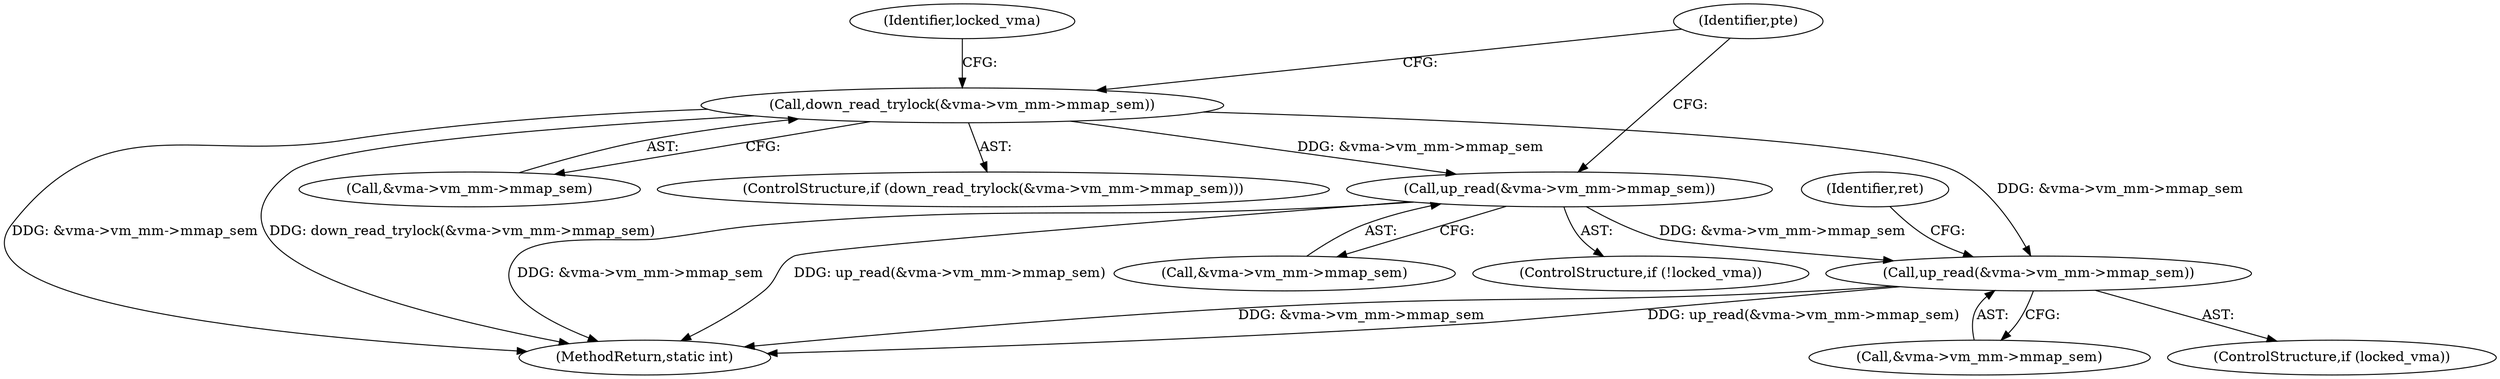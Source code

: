 digraph "0_linux_57e68e9cd65b4b8eb4045a1e0d0746458502554c_1@API" {
"1000355" [label="(Call,up_read(&vma->vm_mm->mmap_sem))"];
"1000215" [label="(Call,up_read(&vma->vm_mm->mmap_sem))"];
"1000197" [label="(Call,down_read_trylock(&vma->vm_mm->mmap_sem))"];
"1000363" [label="(Identifier,ret)"];
"1000206" [label="(Identifier,locked_vma)"];
"1000223" [label="(Identifier,pte)"];
"1000198" [label="(Call,&vma->vm_mm->mmap_sem)"];
"1000353" [label="(ControlStructure,if (locked_vma))"];
"1000212" [label="(ControlStructure,if (!locked_vma))"];
"1000355" [label="(Call,up_read(&vma->vm_mm->mmap_sem))"];
"1000197" [label="(Call,down_read_trylock(&vma->vm_mm->mmap_sem))"];
"1000196" [label="(ControlStructure,if (down_read_trylock(&vma->vm_mm->mmap_sem)))"];
"1000216" [label="(Call,&vma->vm_mm->mmap_sem)"];
"1000215" [label="(Call,up_read(&vma->vm_mm->mmap_sem))"];
"1000364" [label="(MethodReturn,static int)"];
"1000356" [label="(Call,&vma->vm_mm->mmap_sem)"];
"1000355" -> "1000353"  [label="AST: "];
"1000355" -> "1000356"  [label="CFG: "];
"1000356" -> "1000355"  [label="AST: "];
"1000363" -> "1000355"  [label="CFG: "];
"1000355" -> "1000364"  [label="DDG: &vma->vm_mm->mmap_sem"];
"1000355" -> "1000364"  [label="DDG: up_read(&vma->vm_mm->mmap_sem)"];
"1000215" -> "1000355"  [label="DDG: &vma->vm_mm->mmap_sem"];
"1000197" -> "1000355"  [label="DDG: &vma->vm_mm->mmap_sem"];
"1000215" -> "1000212"  [label="AST: "];
"1000215" -> "1000216"  [label="CFG: "];
"1000216" -> "1000215"  [label="AST: "];
"1000223" -> "1000215"  [label="CFG: "];
"1000215" -> "1000364"  [label="DDG: &vma->vm_mm->mmap_sem"];
"1000215" -> "1000364"  [label="DDG: up_read(&vma->vm_mm->mmap_sem)"];
"1000197" -> "1000215"  [label="DDG: &vma->vm_mm->mmap_sem"];
"1000197" -> "1000196"  [label="AST: "];
"1000197" -> "1000198"  [label="CFG: "];
"1000198" -> "1000197"  [label="AST: "];
"1000206" -> "1000197"  [label="CFG: "];
"1000223" -> "1000197"  [label="CFG: "];
"1000197" -> "1000364"  [label="DDG: down_read_trylock(&vma->vm_mm->mmap_sem)"];
"1000197" -> "1000364"  [label="DDG: &vma->vm_mm->mmap_sem"];
}
